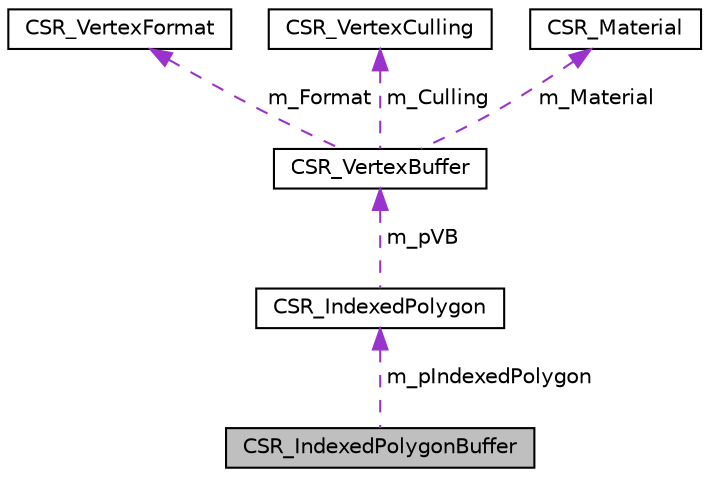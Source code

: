 digraph "CSR_IndexedPolygonBuffer"
{
 // LATEX_PDF_SIZE
  edge [fontname="Helvetica",fontsize="10",labelfontname="Helvetica",labelfontsize="10"];
  node [fontname="Helvetica",fontsize="10",shape=record];
  Node1 [label="CSR_IndexedPolygonBuffer",height=0.2,width=0.4,color="black", fillcolor="grey75", style="filled", fontcolor="black",tooltip=" "];
  Node2 -> Node1 [dir="back",color="darkorchid3",fontsize="10",style="dashed",label=" m_pIndexedPolygon" ,fontname="Helvetica"];
  Node2 [label="CSR_IndexedPolygon",height=0.2,width=0.4,color="black", fillcolor="white", style="filled",URL="$struct_c_s_r___indexed_polygon.html",tooltip=" "];
  Node3 -> Node2 [dir="back",color="darkorchid3",fontsize="10",style="dashed",label=" m_pVB" ,fontname="Helvetica"];
  Node3 [label="CSR_VertexBuffer",height=0.2,width=0.4,color="black", fillcolor="white", style="filled",URL="$struct_c_s_r___vertex_buffer.html",tooltip=" "];
  Node4 -> Node3 [dir="back",color="darkorchid3",fontsize="10",style="dashed",label=" m_Format" ,fontname="Helvetica"];
  Node4 [label="CSR_VertexFormat",height=0.2,width=0.4,color="black", fillcolor="white", style="filled",URL="$struct_c_s_r___vertex_format.html",tooltip=" "];
  Node5 -> Node3 [dir="back",color="darkorchid3",fontsize="10",style="dashed",label=" m_Culling" ,fontname="Helvetica"];
  Node5 [label="CSR_VertexCulling",height=0.2,width=0.4,color="black", fillcolor="white", style="filled",URL="$struct_c_s_r___vertex_culling.html",tooltip=" "];
  Node6 -> Node3 [dir="back",color="darkorchid3",fontsize="10",style="dashed",label=" m_Material" ,fontname="Helvetica"];
  Node6 [label="CSR_Material",height=0.2,width=0.4,color="black", fillcolor="white", style="filled",URL="$struct_c_s_r___material.html",tooltip=" "];
}
